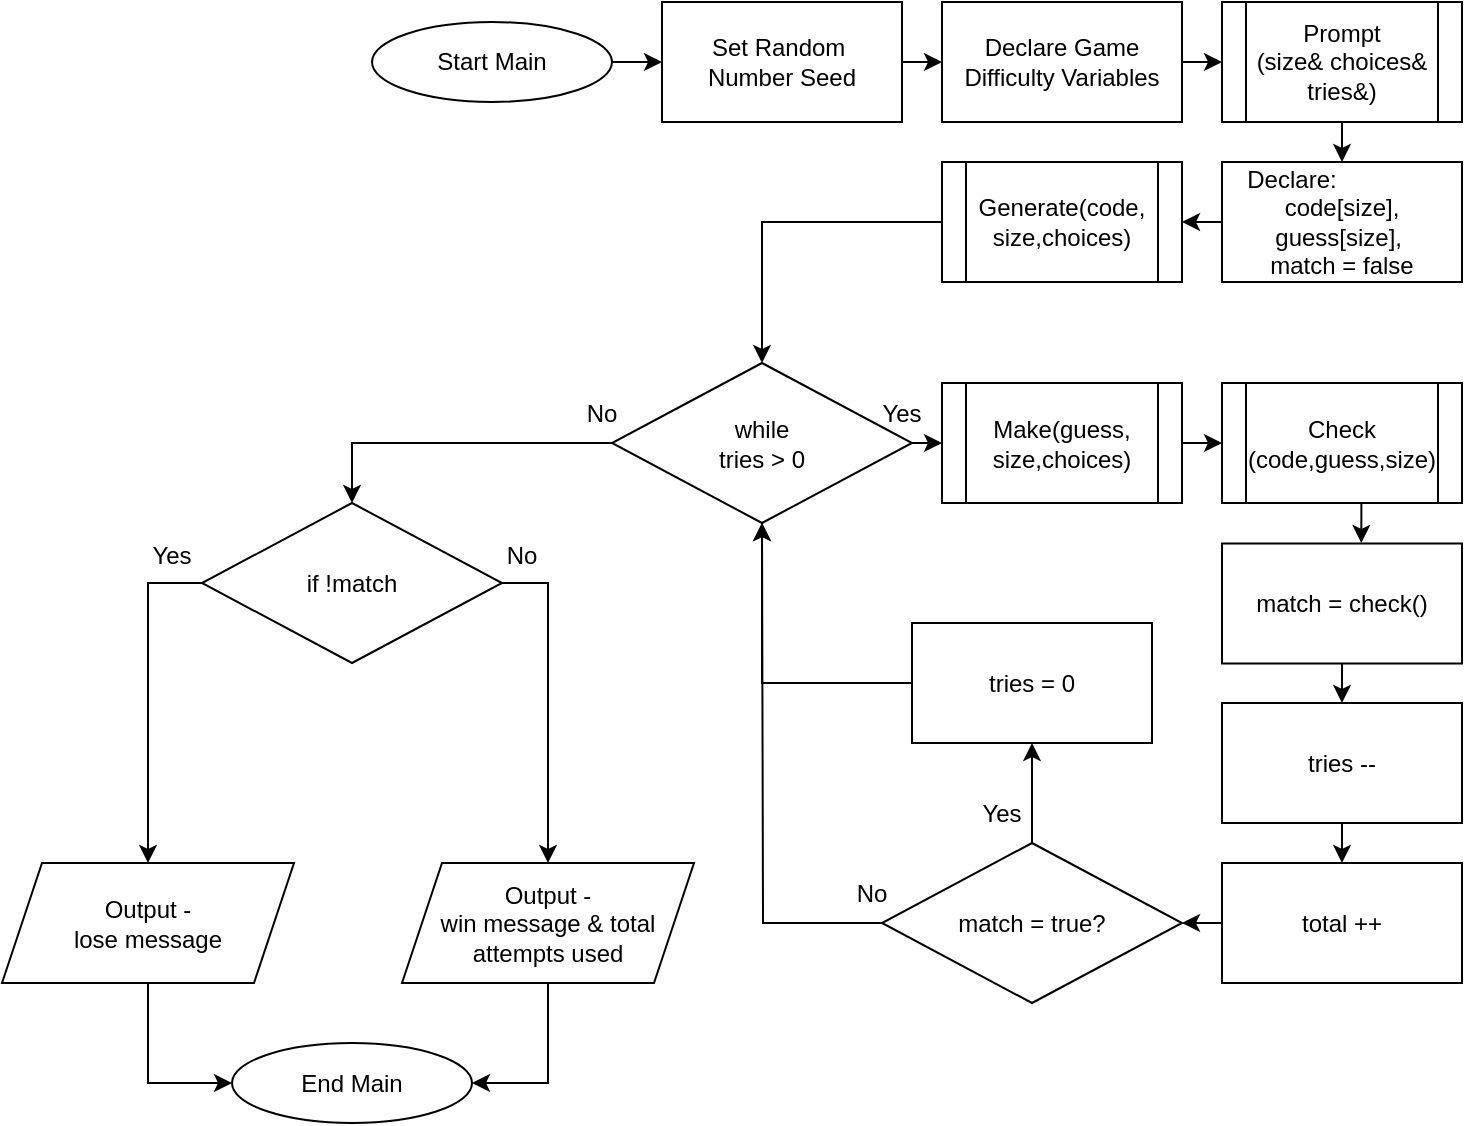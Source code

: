 <mxfile version="24.8.0">
  <diagram name="Page-1" id="MJ-ghna2tgNL7TGcjhDv">
    <mxGraphModel dx="-530" dy="2740" grid="1" gridSize="10" guides="1" tooltips="1" connect="1" arrows="1" fold="1" page="1" pageScale="1" pageWidth="850" pageHeight="1100" math="0" shadow="0">
      <root>
        <mxCell id="0" />
        <mxCell id="1" parent="0" />
        <mxCell id="wx3OPIvwXVl3fxPFMrmo-180" value="" style="group" vertex="1" connectable="0" parent="1">
          <mxGeometry x="4310" y="-830" width="730" height="560.5" as="geometry" />
        </mxCell>
        <mxCell id="wx3OPIvwXVl3fxPFMrmo-174" style="edgeStyle=orthogonalEdgeStyle;rounded=0;orthogonalLoop=1;jettySize=auto;html=1;exitX=1;exitY=0.5;exitDx=0;exitDy=0;entryX=0;entryY=0.5;entryDx=0;entryDy=0;" edge="1" parent="wx3OPIvwXVl3fxPFMrmo-180" source="wx3OPIvwXVl3fxPFMrmo-25" target="wx3OPIvwXVl3fxPFMrmo-29">
          <mxGeometry relative="1" as="geometry" />
        </mxCell>
        <mxCell id="wx3OPIvwXVl3fxPFMrmo-25" value="Set Random&amp;nbsp;&lt;div&gt;Number Seed&lt;/div&gt;" style="rounded=0;whiteSpace=wrap;html=1;container=0;" vertex="1" parent="wx3OPIvwXVl3fxPFMrmo-180">
          <mxGeometry x="330" width="120" height="60" as="geometry" />
        </mxCell>
        <mxCell id="wx3OPIvwXVl3fxPFMrmo-173" style="edgeStyle=orthogonalEdgeStyle;rounded=0;orthogonalLoop=1;jettySize=auto;html=1;exitX=1;exitY=0.5;exitDx=0;exitDy=0;entryX=0;entryY=0.5;entryDx=0;entryDy=0;" edge="1" parent="wx3OPIvwXVl3fxPFMrmo-180" source="wx3OPIvwXVl3fxPFMrmo-28" target="wx3OPIvwXVl3fxPFMrmo-25">
          <mxGeometry relative="1" as="geometry" />
        </mxCell>
        <mxCell id="wx3OPIvwXVl3fxPFMrmo-28" value="Start Main" style="ellipse;whiteSpace=wrap;html=1;" vertex="1" parent="wx3OPIvwXVl3fxPFMrmo-180">
          <mxGeometry x="185" y="10" width="120" height="40" as="geometry" />
        </mxCell>
        <mxCell id="wx3OPIvwXVl3fxPFMrmo-175" style="edgeStyle=orthogonalEdgeStyle;rounded=0;orthogonalLoop=1;jettySize=auto;html=1;exitX=1;exitY=0.5;exitDx=0;exitDy=0;entryX=0;entryY=0.5;entryDx=0;entryDy=0;" edge="1" parent="wx3OPIvwXVl3fxPFMrmo-180" source="wx3OPIvwXVl3fxPFMrmo-29" target="wx3OPIvwXVl3fxPFMrmo-30">
          <mxGeometry relative="1" as="geometry" />
        </mxCell>
        <mxCell id="wx3OPIvwXVl3fxPFMrmo-29" value="Declare Game Difficulty Variables" style="rounded=0;whiteSpace=wrap;html=1;container=0;" vertex="1" parent="wx3OPIvwXVl3fxPFMrmo-180">
          <mxGeometry x="470" width="120" height="60" as="geometry" />
        </mxCell>
        <mxCell id="wx3OPIvwXVl3fxPFMrmo-176" style="edgeStyle=orthogonalEdgeStyle;rounded=0;orthogonalLoop=1;jettySize=auto;html=1;exitX=0.5;exitY=1;exitDx=0;exitDy=0;entryX=0.5;entryY=0;entryDx=0;entryDy=0;" edge="1" parent="wx3OPIvwXVl3fxPFMrmo-180" source="wx3OPIvwXVl3fxPFMrmo-30" target="wx3OPIvwXVl3fxPFMrmo-60">
          <mxGeometry relative="1" as="geometry" />
        </mxCell>
        <mxCell id="wx3OPIvwXVl3fxPFMrmo-30" value="Prompt&lt;div&gt;&lt;font style=&quot;font-size: 12px;&quot;&gt;(size&amp;amp; choices&amp;amp; tries&amp;amp;)&lt;/font&gt;&lt;/div&gt;" style="shape=process;whiteSpace=wrap;html=1;backgroundOutline=1;" vertex="1" parent="wx3OPIvwXVl3fxPFMrmo-180">
          <mxGeometry x="610" width="120" height="60" as="geometry" />
        </mxCell>
        <mxCell id="wx3OPIvwXVl3fxPFMrmo-177" style="edgeStyle=orthogonalEdgeStyle;rounded=0;orthogonalLoop=1;jettySize=auto;html=1;exitX=0;exitY=0.5;exitDx=0;exitDy=0;entryX=1;entryY=0.5;entryDx=0;entryDy=0;" edge="1" parent="wx3OPIvwXVl3fxPFMrmo-180" source="wx3OPIvwXVl3fxPFMrmo-60" target="wx3OPIvwXVl3fxPFMrmo-61">
          <mxGeometry relative="1" as="geometry" />
        </mxCell>
        <mxCell id="wx3OPIvwXVl3fxPFMrmo-60" value="Declare:&amp;nbsp; &amp;nbsp; &amp;nbsp; &amp;nbsp; &amp;nbsp; &amp;nbsp; &amp;nbsp; &amp;nbsp;&lt;div&gt;code[size], guess[size],&amp;nbsp;&lt;div&gt;match = false&lt;/div&gt;&lt;/div&gt;" style="rounded=0;whiteSpace=wrap;html=1;container=0;" vertex="1" parent="wx3OPIvwXVl3fxPFMrmo-180">
          <mxGeometry x="610" y="80" width="120" height="60" as="geometry" />
        </mxCell>
        <mxCell id="wx3OPIvwXVl3fxPFMrmo-92" style="edgeStyle=orthogonalEdgeStyle;rounded=0;orthogonalLoop=1;jettySize=auto;html=1;exitX=0;exitY=0.5;exitDx=0;exitDy=0;entryX=0.5;entryY=0;entryDx=0;entryDy=0;" edge="1" parent="wx3OPIvwXVl3fxPFMrmo-180" source="wx3OPIvwXVl3fxPFMrmo-61" target="wx3OPIvwXVl3fxPFMrmo-78">
          <mxGeometry relative="1" as="geometry" />
        </mxCell>
        <mxCell id="wx3OPIvwXVl3fxPFMrmo-61" value="Generate(code,&lt;div&gt;size,choices)&lt;/div&gt;" style="shape=process;whiteSpace=wrap;html=1;backgroundOutline=1;" vertex="1" parent="wx3OPIvwXVl3fxPFMrmo-180">
          <mxGeometry x="470" y="80" width="120" height="60" as="geometry" />
        </mxCell>
        <mxCell id="wx3OPIvwXVl3fxPFMrmo-116" style="edgeStyle=orthogonalEdgeStyle;rounded=0;orthogonalLoop=1;jettySize=auto;html=1;exitX=1;exitY=0.5;exitDx=0;exitDy=0;entryX=0;entryY=0.5;entryDx=0;entryDy=0;" edge="1" parent="wx3OPIvwXVl3fxPFMrmo-180" source="wx3OPIvwXVl3fxPFMrmo-78" target="wx3OPIvwXVl3fxPFMrmo-79">
          <mxGeometry relative="1" as="geometry" />
        </mxCell>
        <mxCell id="wx3OPIvwXVl3fxPFMrmo-160" style="edgeStyle=orthogonalEdgeStyle;rounded=0;orthogonalLoop=1;jettySize=auto;html=1;exitX=0;exitY=0.5;exitDx=0;exitDy=0;entryX=0.5;entryY=0;entryDx=0;entryDy=0;" edge="1" parent="wx3OPIvwXVl3fxPFMrmo-180" source="wx3OPIvwXVl3fxPFMrmo-78" target="wx3OPIvwXVl3fxPFMrmo-127">
          <mxGeometry relative="1" as="geometry" />
        </mxCell>
        <mxCell id="wx3OPIvwXVl3fxPFMrmo-78" value="while&lt;div&gt;tries &amp;gt; 0&lt;/div&gt;" style="rhombus;whiteSpace=wrap;html=1;" vertex="1" parent="wx3OPIvwXVl3fxPFMrmo-180">
          <mxGeometry x="305" y="180.5" width="150" height="80" as="geometry" />
        </mxCell>
        <mxCell id="wx3OPIvwXVl3fxPFMrmo-117" style="edgeStyle=orthogonalEdgeStyle;rounded=0;orthogonalLoop=1;jettySize=auto;html=1;exitX=1;exitY=0.5;exitDx=0;exitDy=0;entryX=0;entryY=0.5;entryDx=0;entryDy=0;" edge="1" parent="wx3OPIvwXVl3fxPFMrmo-180" source="wx3OPIvwXVl3fxPFMrmo-79" target="wx3OPIvwXVl3fxPFMrmo-80">
          <mxGeometry relative="1" as="geometry" />
        </mxCell>
        <mxCell id="wx3OPIvwXVl3fxPFMrmo-79" value="Make&lt;span style=&quot;background-color: initial;&quot;&gt;(guess,&lt;/span&gt;&lt;div&gt;&lt;span style=&quot;background-color: initial;&quot;&gt;size,choices)&lt;/span&gt;&lt;/div&gt;" style="shape=process;whiteSpace=wrap;html=1;backgroundOutline=1;" vertex="1" parent="wx3OPIvwXVl3fxPFMrmo-180">
          <mxGeometry x="470" y="190.5" width="120" height="60" as="geometry" />
        </mxCell>
        <mxCell id="wx3OPIvwXVl3fxPFMrmo-118" style="edgeStyle=orthogonalEdgeStyle;rounded=0;orthogonalLoop=1;jettySize=auto;html=1;exitX=0.5;exitY=1;exitDx=0;exitDy=0;" edge="1" parent="wx3OPIvwXVl3fxPFMrmo-180" source="wx3OPIvwXVl3fxPFMrmo-80">
          <mxGeometry relative="1" as="geometry">
            <mxPoint x="679.652" y="270.5" as="targetPoint" />
          </mxGeometry>
        </mxCell>
        <mxCell id="wx3OPIvwXVl3fxPFMrmo-80" value="&lt;div&gt;&lt;span style=&quot;background-color: initial;&quot;&gt;Check&lt;/span&gt;&lt;/div&gt;&lt;div&gt;&lt;span style=&quot;background-color: initial;&quot;&gt;(code,guess,size&lt;/span&gt;&lt;span style=&quot;background-color: initial;&quot;&gt;)&lt;/span&gt;&lt;/div&gt;" style="shape=process;whiteSpace=wrap;html=1;backgroundOutline=1;" vertex="1" parent="wx3OPIvwXVl3fxPFMrmo-180">
          <mxGeometry x="610" y="190.5" width="120" height="60" as="geometry" />
        </mxCell>
        <mxCell id="wx3OPIvwXVl3fxPFMrmo-119" style="edgeStyle=orthogonalEdgeStyle;rounded=0;orthogonalLoop=1;jettySize=auto;html=1;exitX=0.5;exitY=1;exitDx=0;exitDy=0;entryX=0.5;entryY=0;entryDx=0;entryDy=0;" edge="1" parent="wx3OPIvwXVl3fxPFMrmo-180" source="wx3OPIvwXVl3fxPFMrmo-81" target="wx3OPIvwXVl3fxPFMrmo-82">
          <mxGeometry relative="1" as="geometry" />
        </mxCell>
        <mxCell id="wx3OPIvwXVl3fxPFMrmo-81" value="match = check()" style="rounded=0;whiteSpace=wrap;html=1;container=0;" vertex="1" parent="wx3OPIvwXVl3fxPFMrmo-180">
          <mxGeometry x="610" y="270.75" width="120" height="60" as="geometry" />
        </mxCell>
        <mxCell id="wx3OPIvwXVl3fxPFMrmo-120" style="edgeStyle=orthogonalEdgeStyle;rounded=0;orthogonalLoop=1;jettySize=auto;html=1;exitX=0.5;exitY=1;exitDx=0;exitDy=0;entryX=0.5;entryY=0;entryDx=0;entryDy=0;" edge="1" parent="wx3OPIvwXVl3fxPFMrmo-180" source="wx3OPIvwXVl3fxPFMrmo-82" target="wx3OPIvwXVl3fxPFMrmo-83">
          <mxGeometry relative="1" as="geometry" />
        </mxCell>
        <mxCell id="wx3OPIvwXVl3fxPFMrmo-82" value="tries --" style="rounded=0;whiteSpace=wrap;html=1;container=0;" vertex="1" parent="wx3OPIvwXVl3fxPFMrmo-180">
          <mxGeometry x="610" y="350.5" width="120" height="60" as="geometry" />
        </mxCell>
        <mxCell id="wx3OPIvwXVl3fxPFMrmo-121" style="edgeStyle=orthogonalEdgeStyle;rounded=0;orthogonalLoop=1;jettySize=auto;html=1;exitX=0;exitY=0.5;exitDx=0;exitDy=0;entryX=1;entryY=0.5;entryDx=0;entryDy=0;" edge="1" parent="wx3OPIvwXVl3fxPFMrmo-180" source="wx3OPIvwXVl3fxPFMrmo-83" target="wx3OPIvwXVl3fxPFMrmo-84">
          <mxGeometry relative="1" as="geometry" />
        </mxCell>
        <mxCell id="wx3OPIvwXVl3fxPFMrmo-83" value="total ++" style="rounded=0;whiteSpace=wrap;html=1;container=0;" vertex="1" parent="wx3OPIvwXVl3fxPFMrmo-180">
          <mxGeometry x="610" y="430.5" width="120" height="60" as="geometry" />
        </mxCell>
        <mxCell id="wx3OPIvwXVl3fxPFMrmo-122" style="edgeStyle=orthogonalEdgeStyle;rounded=0;orthogonalLoop=1;jettySize=auto;html=1;exitX=0.5;exitY=0;exitDx=0;exitDy=0;entryX=0.5;entryY=1;entryDx=0;entryDy=0;" edge="1" parent="wx3OPIvwXVl3fxPFMrmo-180" source="wx3OPIvwXVl3fxPFMrmo-84" target="wx3OPIvwXVl3fxPFMrmo-85">
          <mxGeometry relative="1" as="geometry" />
        </mxCell>
        <mxCell id="wx3OPIvwXVl3fxPFMrmo-124" style="edgeStyle=orthogonalEdgeStyle;rounded=0;orthogonalLoop=1;jettySize=auto;html=1;exitX=0;exitY=0.5;exitDx=0;exitDy=0;" edge="1" parent="wx3OPIvwXVl3fxPFMrmo-180" source="wx3OPIvwXVl3fxPFMrmo-84">
          <mxGeometry relative="1" as="geometry">
            <mxPoint x="380" y="260.5" as="targetPoint" />
          </mxGeometry>
        </mxCell>
        <mxCell id="wx3OPIvwXVl3fxPFMrmo-84" value="match = true?" style="rhombus;whiteSpace=wrap;html=1;" vertex="1" parent="wx3OPIvwXVl3fxPFMrmo-180">
          <mxGeometry x="440" y="420.5" width="150" height="80" as="geometry" />
        </mxCell>
        <mxCell id="wx3OPIvwXVl3fxPFMrmo-123" style="edgeStyle=orthogonalEdgeStyle;rounded=0;orthogonalLoop=1;jettySize=auto;html=1;exitX=0;exitY=0.5;exitDx=0;exitDy=0;entryX=0.5;entryY=1;entryDx=0;entryDy=0;" edge="1" parent="wx3OPIvwXVl3fxPFMrmo-180" source="wx3OPIvwXVl3fxPFMrmo-85" target="wx3OPIvwXVl3fxPFMrmo-78">
          <mxGeometry relative="1" as="geometry" />
        </mxCell>
        <mxCell id="wx3OPIvwXVl3fxPFMrmo-85" value="tries = 0" style="rounded=0;whiteSpace=wrap;html=1;container=0;" vertex="1" parent="wx3OPIvwXVl3fxPFMrmo-180">
          <mxGeometry x="455" y="310.5" width="120" height="60" as="geometry" />
        </mxCell>
        <mxCell id="wx3OPIvwXVl3fxPFMrmo-111" value="No" style="text;html=1;strokeColor=none;fillColor=none;align=center;verticalAlign=middle;whiteSpace=wrap;rounded=0;" vertex="1" parent="wx3OPIvwXVl3fxPFMrmo-180">
          <mxGeometry x="405" y="430.5" width="60" height="30" as="geometry" />
        </mxCell>
        <mxCell id="wx3OPIvwXVl3fxPFMrmo-112" value="Yes" style="text;html=1;strokeColor=none;fillColor=none;align=center;verticalAlign=middle;whiteSpace=wrap;rounded=0;" vertex="1" parent="wx3OPIvwXVl3fxPFMrmo-180">
          <mxGeometry x="470" y="390.5" width="60" height="30" as="geometry" />
        </mxCell>
        <mxCell id="wx3OPIvwXVl3fxPFMrmo-113" value="No" style="text;html=1;strokeColor=none;fillColor=none;align=center;verticalAlign=middle;whiteSpace=wrap;rounded=0;" vertex="1" parent="wx3OPIvwXVl3fxPFMrmo-180">
          <mxGeometry x="270" y="190.5" width="60" height="30" as="geometry" />
        </mxCell>
        <mxCell id="wx3OPIvwXVl3fxPFMrmo-114" value="Yes" style="text;html=1;strokeColor=none;fillColor=none;align=center;verticalAlign=middle;whiteSpace=wrap;rounded=0;" vertex="1" parent="wx3OPIvwXVl3fxPFMrmo-180">
          <mxGeometry x="420" y="190.5" width="60" height="30" as="geometry" />
        </mxCell>
        <mxCell id="wx3OPIvwXVl3fxPFMrmo-161" style="edgeStyle=orthogonalEdgeStyle;rounded=0;orthogonalLoop=1;jettySize=auto;html=1;exitX=1;exitY=0.5;exitDx=0;exitDy=0;entryX=0.5;entryY=0;entryDx=0;entryDy=0;" edge="1" parent="wx3OPIvwXVl3fxPFMrmo-180" source="wx3OPIvwXVl3fxPFMrmo-127" target="wx3OPIvwXVl3fxPFMrmo-159">
          <mxGeometry relative="1" as="geometry" />
        </mxCell>
        <mxCell id="wx3OPIvwXVl3fxPFMrmo-162" style="edgeStyle=orthogonalEdgeStyle;rounded=0;orthogonalLoop=1;jettySize=auto;html=1;exitX=0;exitY=0.5;exitDx=0;exitDy=0;entryX=0.5;entryY=0;entryDx=0;entryDy=0;" edge="1" parent="wx3OPIvwXVl3fxPFMrmo-180" source="wx3OPIvwXVl3fxPFMrmo-127" target="wx3OPIvwXVl3fxPFMrmo-158">
          <mxGeometry relative="1" as="geometry" />
        </mxCell>
        <mxCell id="wx3OPIvwXVl3fxPFMrmo-127" value="if !match" style="rhombus;whiteSpace=wrap;html=1;" vertex="1" parent="wx3OPIvwXVl3fxPFMrmo-180">
          <mxGeometry x="100" y="250.5" width="150" height="80" as="geometry" />
        </mxCell>
        <mxCell id="wx3OPIvwXVl3fxPFMrmo-164" style="edgeStyle=orthogonalEdgeStyle;rounded=0;orthogonalLoop=1;jettySize=auto;html=1;exitX=0.5;exitY=1;exitDx=0;exitDy=0;entryX=0;entryY=0.5;entryDx=0;entryDy=0;" edge="1" parent="wx3OPIvwXVl3fxPFMrmo-180" source="wx3OPIvwXVl3fxPFMrmo-158" target="wx3OPIvwXVl3fxPFMrmo-163">
          <mxGeometry relative="1" as="geometry" />
        </mxCell>
        <mxCell id="wx3OPIvwXVl3fxPFMrmo-158" value="Output -&lt;div&gt;lose message&lt;/div&gt;" style="shape=parallelogram;perimeter=parallelogramPerimeter;whiteSpace=wrap;html=1;fixedSize=1;rounded=0;" vertex="1" parent="wx3OPIvwXVl3fxPFMrmo-180">
          <mxGeometry y="430.5" width="146" height="60" as="geometry" />
        </mxCell>
        <mxCell id="wx3OPIvwXVl3fxPFMrmo-165" style="edgeStyle=orthogonalEdgeStyle;rounded=0;orthogonalLoop=1;jettySize=auto;html=1;exitX=0.5;exitY=1;exitDx=0;exitDy=0;entryX=1;entryY=0.5;entryDx=0;entryDy=0;" edge="1" parent="wx3OPIvwXVl3fxPFMrmo-180" source="wx3OPIvwXVl3fxPFMrmo-159" target="wx3OPIvwXVl3fxPFMrmo-163">
          <mxGeometry relative="1" as="geometry" />
        </mxCell>
        <mxCell id="wx3OPIvwXVl3fxPFMrmo-159" value="Output -&lt;div&gt;win message &amp;amp; total attempts used&lt;/div&gt;" style="shape=parallelogram;perimeter=parallelogramPerimeter;whiteSpace=wrap;html=1;fixedSize=1;rounded=0;" vertex="1" parent="wx3OPIvwXVl3fxPFMrmo-180">
          <mxGeometry x="200" y="430.5" width="146" height="60" as="geometry" />
        </mxCell>
        <mxCell id="wx3OPIvwXVl3fxPFMrmo-163" value="End Main" style="ellipse;whiteSpace=wrap;html=1;" vertex="1" parent="wx3OPIvwXVl3fxPFMrmo-180">
          <mxGeometry x="115" y="520.5" width="120" height="40" as="geometry" />
        </mxCell>
        <mxCell id="wx3OPIvwXVl3fxPFMrmo-178" value="No" style="text;html=1;strokeColor=none;fillColor=none;align=center;verticalAlign=middle;whiteSpace=wrap;rounded=0;" vertex="1" parent="wx3OPIvwXVl3fxPFMrmo-180">
          <mxGeometry x="230" y="261.5" width="60" height="30" as="geometry" />
        </mxCell>
        <mxCell id="wx3OPIvwXVl3fxPFMrmo-179" value="Yes" style="text;html=1;strokeColor=none;fillColor=none;align=center;verticalAlign=middle;whiteSpace=wrap;rounded=0;" vertex="1" parent="wx3OPIvwXVl3fxPFMrmo-180">
          <mxGeometry x="55" y="261.5" width="60" height="30" as="geometry" />
        </mxCell>
      </root>
    </mxGraphModel>
  </diagram>
</mxfile>
